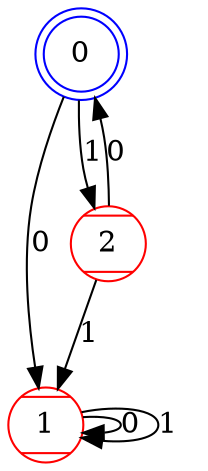 digraph{
0 [color=blue, style=striped, shape=doublecircle]
1 [color=red, style=striped, shape=Mcircle]
2 [color=red, style=striped, shape=Mcircle]
0->1 [label=0]
0->2 [label=1]
1->1 [label=0]
1->1 [label=1]
2->0 [label=0]
2->1 [label=1]
}